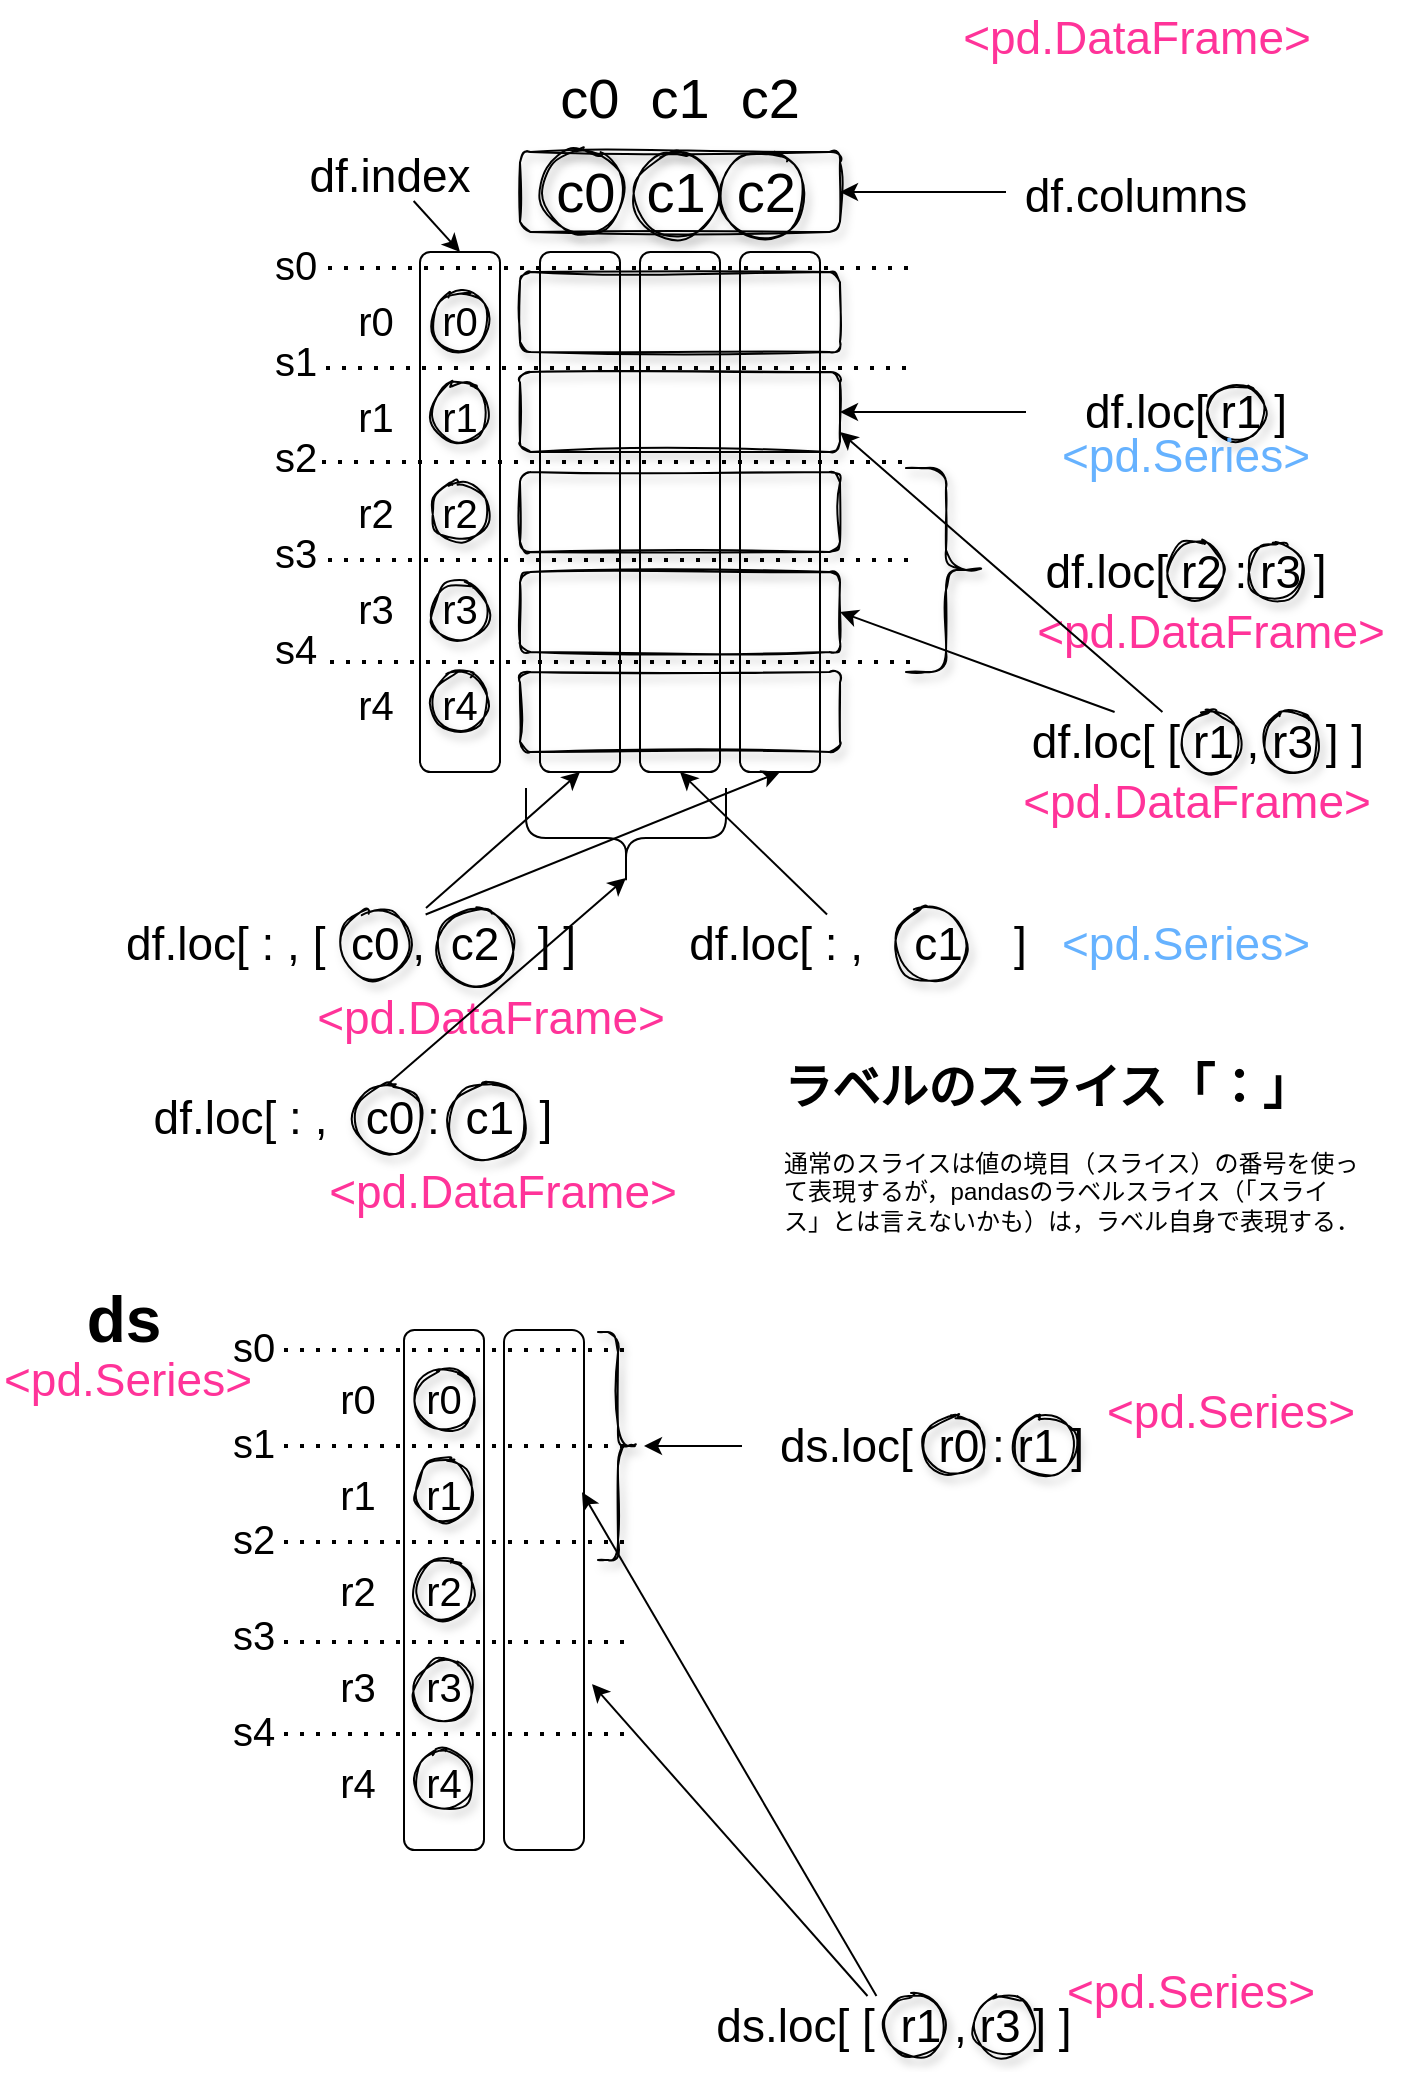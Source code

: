 <mxfile>
    <diagram id="Z9NfkE0Gaz2DqiLAO_H8" name="ページ1">
        <mxGraphModel dx="718" dy="520" grid="1" gridSize="10" guides="1" tooltips="1" connect="1" arrows="1" fold="1" page="1" pageScale="1" pageWidth="827" pageHeight="1169" math="0" shadow="0">
            <root>
                <mxCell id="0"/>
                <mxCell id="1" parent="0"/>
                <mxCell id="2" value="" style="rounded=1;whiteSpace=wrap;html=1;arcSize=13;" parent="1" vertex="1">
                    <mxGeometry x="297" y="132" width="40" height="260" as="geometry"/>
                </mxCell>
                <mxCell id="5" value="" style="rounded=1;whiteSpace=wrap;html=1;arcSize=13;" parent="1" vertex="1">
                    <mxGeometry x="347" y="132" width="40" height="260" as="geometry"/>
                </mxCell>
                <mxCell id="6" value="" style="rounded=1;whiteSpace=wrap;html=1;arcSize=13;" parent="1" vertex="1">
                    <mxGeometry x="397" y="132" width="40" height="260" as="geometry"/>
                </mxCell>
                <mxCell id="7" value="" style="rounded=1;whiteSpace=wrap;html=1;arcSize=13;rotation=-90;shadow=1;sketch=1;fillColor=none;" parent="1" vertex="1">
                    <mxGeometry x="347" y="82" width="40" height="160" as="geometry"/>
                </mxCell>
                <mxCell id="8" value="" style="rounded=1;whiteSpace=wrap;html=1;arcSize=13;rotation=-90;shadow=1;sketch=1;fillColor=none;" parent="1" vertex="1">
                    <mxGeometry x="347" y="132" width="40" height="160" as="geometry"/>
                </mxCell>
                <mxCell id="9" value="" style="rounded=1;whiteSpace=wrap;html=1;arcSize=13;rotation=-90;shadow=1;sketch=1;fillColor=none;" parent="1" vertex="1">
                    <mxGeometry x="347" y="232" width="40" height="160" as="geometry"/>
                </mxCell>
                <mxCell id="10" value="" style="rounded=1;whiteSpace=wrap;html=1;arcSize=13;rotation=-90;shadow=1;sketch=1;fillColor=none;" parent="1" vertex="1">
                    <mxGeometry x="347" y="182" width="40" height="160" as="geometry"/>
                </mxCell>
                <mxCell id="11" value="" style="rounded=1;whiteSpace=wrap;html=1;arcSize=13;rotation=-90;shadow=1;sketch=1;fillColor=none;" parent="1" vertex="1">
                    <mxGeometry x="347" y="282" width="40" height="160" as="geometry"/>
                </mxCell>
                <mxCell id="12" value="" style="rounded=1;whiteSpace=wrap;html=1;arcSize=13;rotation=-90;shadow=1;sketch=1;fillColor=none;" parent="1" vertex="1">
                    <mxGeometry x="347" y="22" width="40" height="160" as="geometry"/>
                </mxCell>
                <mxCell id="13" value="" style="rounded=1;whiteSpace=wrap;html=1;arcSize=13;" parent="1" vertex="1">
                    <mxGeometry x="237" y="132" width="40" height="260" as="geometry"/>
                </mxCell>
                <mxCell id="14" value="&lt;font style=&quot;font-size: 28px&quot;&gt;c0&amp;nbsp; c1&amp;nbsp; c2&lt;/font&gt;" style="text;html=1;strokeColor=none;fillColor=none;align=center;verticalAlign=middle;whiteSpace=wrap;rounded=0;shadow=1;sketch=1;" parent="1" vertex="1">
                    <mxGeometry x="290" y="87" width="150" height="30" as="geometry"/>
                </mxCell>
                <mxCell id="15" value="&lt;font style=&quot;font-size: 20px&quot;&gt;r0&lt;br&gt;&lt;br&gt;r1&lt;br&gt;&lt;br&gt;r2&lt;br&gt;&lt;br&gt;r3&lt;br&gt;&lt;br&gt;r4&lt;br&gt;&lt;/font&gt;" style="text;html=1;strokeColor=none;fillColor=none;align=center;verticalAlign=middle;whiteSpace=wrap;rounded=0;shadow=1;sketch=1;" parent="1" vertex="1">
                    <mxGeometry x="242" y="138" width="30" height="248" as="geometry"/>
                </mxCell>
                <mxCell id="21" style="edgeStyle=none;html=1;entryX=0.5;entryY=1;entryDx=0;entryDy=0;fontSize=23;" parent="1" source="19" target="12" edge="1">
                    <mxGeometry relative="1" as="geometry"/>
                </mxCell>
                <mxCell id="19" value="&lt;font style=&quot;font-size: 23px&quot;&gt;df.columns&lt;/font&gt;" style="text;html=1;strokeColor=none;fillColor=none;align=center;verticalAlign=middle;whiteSpace=wrap;rounded=0;shadow=1;sketch=1;fontSize=28;" parent="1" vertex="1">
                    <mxGeometry x="530" y="87" width="130" height="30" as="geometry"/>
                </mxCell>
                <mxCell id="24" style="edgeStyle=none;html=1;entryX=0.5;entryY=0;entryDx=0;entryDy=0;fontSize=23;" parent="1" source="22" target="13" edge="1">
                    <mxGeometry relative="1" as="geometry"/>
                </mxCell>
                <mxCell id="22" value="df.index" style="text;html=1;strokeColor=none;fillColor=none;align=center;verticalAlign=middle;whiteSpace=wrap;rounded=0;shadow=1;sketch=1;fontSize=23;" parent="1" vertex="1">
                    <mxGeometry x="172" y="80.5" width="100" height="26" as="geometry"/>
                </mxCell>
                <mxCell id="26" value="&lt;font style=&quot;font-size: 28px&quot;&gt;c0&amp;nbsp; c1&amp;nbsp; c2&lt;/font&gt;" style="text;html=1;strokeColor=none;fillColor=none;align=center;verticalAlign=middle;whiteSpace=wrap;rounded=0;shadow=1;sketch=1;" parent="1" vertex="1">
                    <mxGeometry x="292" y="40" width="150" height="30" as="geometry"/>
                </mxCell>
                <mxCell id="27" value="&lt;font style=&quot;font-size: 20px&quot;&gt;r0&lt;br&gt;&lt;br&gt;r1&lt;br&gt;&lt;br&gt;r2&lt;br&gt;&lt;br&gt;r3&lt;br&gt;&lt;br&gt;r4&lt;br&gt;&lt;/font&gt;" style="text;html=1;strokeColor=none;fillColor=none;align=center;verticalAlign=middle;whiteSpace=wrap;rounded=0;shadow=1;sketch=1;" parent="1" vertex="1">
                    <mxGeometry x="200" y="138" width="30" height="248" as="geometry"/>
                </mxCell>
                <mxCell id="28" value="" style="ellipse;whiteSpace=wrap;html=1;aspect=fixed;shadow=1;sketch=1;fontSize=23;fillColor=none;" parent="1" vertex="1">
                    <mxGeometry x="242" y="342" width="30" height="30" as="geometry"/>
                </mxCell>
                <mxCell id="29" value="" style="ellipse;whiteSpace=wrap;html=1;aspect=fixed;shadow=1;sketch=1;fontSize=23;fillColor=none;" parent="1" vertex="1">
                    <mxGeometry x="242" y="297" width="30" height="30" as="geometry"/>
                </mxCell>
                <mxCell id="30" value="" style="ellipse;whiteSpace=wrap;html=1;aspect=fixed;shadow=1;sketch=1;fontSize=23;fillColor=none;" parent="1" vertex="1">
                    <mxGeometry x="242" y="247" width="30" height="30" as="geometry"/>
                </mxCell>
                <mxCell id="31" value="" style="ellipse;whiteSpace=wrap;html=1;aspect=fixed;shadow=1;sketch=1;fontSize=23;fillColor=none;" parent="1" vertex="1">
                    <mxGeometry x="242" y="197" width="30" height="30" as="geometry"/>
                </mxCell>
                <mxCell id="32" value="" style="ellipse;whiteSpace=wrap;html=1;aspect=fixed;shadow=1;sketch=1;fontSize=23;fillColor=none;" parent="1" vertex="1">
                    <mxGeometry x="242" y="152" width="30" height="30" as="geometry"/>
                </mxCell>
                <mxCell id="33" value="" style="ellipse;whiteSpace=wrap;html=1;aspect=fixed;shadow=1;sketch=1;fontSize=23;fillColor=none;" parent="1" vertex="1">
                    <mxGeometry x="297" y="80.5" width="43" height="43" as="geometry"/>
                </mxCell>
                <mxCell id="34" value="" style="ellipse;whiteSpace=wrap;html=1;aspect=fixed;shadow=1;sketch=1;fontSize=23;fillColor=none;" parent="1" vertex="1">
                    <mxGeometry x="343.5" y="82" width="43" height="43" as="geometry"/>
                </mxCell>
                <mxCell id="35" value="" style="ellipse;whiteSpace=wrap;html=1;aspect=fixed;shadow=1;sketch=1;fontSize=23;fillColor=none;" parent="1" vertex="1">
                    <mxGeometry x="387" y="82" width="43" height="43" as="geometry"/>
                </mxCell>
                <mxCell id="49" value="" style="group" parent="1" vertex="1" connectable="0">
                    <mxGeometry x="430" y="460" width="260" height="36.5" as="geometry"/>
                </mxCell>
                <mxCell id="38" value="" style="ellipse;whiteSpace=wrap;html=1;aspect=fixed;shadow=1;sketch=1;fontSize=23;fillColor=none;movable=0;resizable=0;rotatable=0;deletable=0;editable=0;connectable=0;" parent="49" vertex="1">
                    <mxGeometry x="44" width="36.5" height="36.5" as="geometry"/>
                </mxCell>
                <mxCell id="45" value="df.loc[ : ,&amp;nbsp; &amp;nbsp; c1&amp;nbsp; &amp;nbsp; ]" style="text;html=1;strokeColor=none;fillColor=none;align=center;verticalAlign=middle;whiteSpace=wrap;rounded=0;shadow=1;sketch=1;fontSize=23;movable=1;resizable=1;rotatable=1;deletable=1;editable=1;connectable=1;" parent="49" vertex="1">
                    <mxGeometry x="-84" y="3.25" width="220" height="30" as="geometry"/>
                </mxCell>
                <mxCell id="69" value="&lt;font color=&quot;#66b2ff&quot;&gt;&amp;lt;pd.Series&amp;gt;&lt;/font&gt;" style="text;html=1;strokeColor=none;fillColor=none;align=center;verticalAlign=middle;whiteSpace=wrap;rounded=0;shadow=1;sketch=1;fontSize=23;" parent="49" vertex="1">
                    <mxGeometry x="120" y="3.25" width="140" height="30" as="geometry"/>
                </mxCell>
                <mxCell id="51" value="" style="edgeStyle=none;html=1;fontSize=23;entryX=0.5;entryY=1;entryDx=0;entryDy=0;" parent="1" source="45" target="5" edge="1">
                    <mxGeometry relative="1" as="geometry">
                        <mxPoint x="367" y="410" as="targetPoint"/>
                    </mxGeometry>
                </mxCell>
                <mxCell id="52" value="" style="endArrow=none;dashed=1;html=1;dashPattern=1 3;strokeWidth=2;fontSize=23;" parent="1" edge="1">
                    <mxGeometry width="50" height="50" relative="1" as="geometry">
                        <mxPoint x="190" y="190" as="sourcePoint"/>
                        <mxPoint x="480" y="190" as="targetPoint"/>
                    </mxGeometry>
                </mxCell>
                <mxCell id="53" value="" style="endArrow=none;dashed=1;html=1;dashPattern=1 3;strokeWidth=2;fontSize=23;" parent="1" edge="1">
                    <mxGeometry width="50" height="50" relative="1" as="geometry">
                        <mxPoint x="188" y="237" as="sourcePoint"/>
                        <mxPoint x="478" y="237" as="targetPoint"/>
                    </mxGeometry>
                </mxCell>
                <mxCell id="54" value="" style="endArrow=none;dashed=1;html=1;dashPattern=1 3;strokeWidth=2;fontSize=23;" parent="1" edge="1">
                    <mxGeometry width="50" height="50" relative="1" as="geometry">
                        <mxPoint x="191" y="286" as="sourcePoint"/>
                        <mxPoint x="481" y="286" as="targetPoint"/>
                    </mxGeometry>
                </mxCell>
                <mxCell id="55" value="" style="endArrow=none;dashed=1;html=1;dashPattern=1 3;strokeWidth=2;fontSize=23;" parent="1" edge="1">
                    <mxGeometry width="50" height="50" relative="1" as="geometry">
                        <mxPoint x="192" y="337" as="sourcePoint"/>
                        <mxPoint x="482" y="337" as="targetPoint"/>
                    </mxGeometry>
                </mxCell>
                <mxCell id="56" value="" style="endArrow=none;dashed=1;html=1;dashPattern=1 3;strokeWidth=2;fontSize=23;" parent="1" edge="1">
                    <mxGeometry width="50" height="50" relative="1" as="geometry">
                        <mxPoint x="191" y="140" as="sourcePoint"/>
                        <mxPoint x="481" y="140" as="targetPoint"/>
                    </mxGeometry>
                </mxCell>
                <mxCell id="57" value="&lt;font style=&quot;font-size: 20px&quot;&gt;s0&lt;br&gt;&lt;br&gt;s1&lt;br&gt;&lt;br&gt;s2&lt;br&gt;&lt;br&gt;s3&lt;br&gt;&lt;br&gt;s4&lt;br&gt;&lt;/font&gt;" style="text;html=1;strokeColor=none;fillColor=none;align=center;verticalAlign=middle;whiteSpace=wrap;rounded=0;shadow=1;sketch=1;" parent="1" vertex="1">
                    <mxGeometry x="160" y="110" width="30" height="248" as="geometry"/>
                </mxCell>
                <mxCell id="59" value="" style="group" parent="1" vertex="1" connectable="0">
                    <mxGeometry x="153" y="460" width="230" height="40" as="geometry"/>
                </mxCell>
                <mxCell id="60" value="" style="ellipse;whiteSpace=wrap;html=1;aspect=fixed;shadow=1;sketch=1;fontSize=23;fillColor=none;movable=0;resizable=0;rotatable=0;deletable=0;editable=0;connectable=0;" parent="59" vertex="1">
                    <mxGeometry x="44" width="36.5" height="36.5" as="geometry"/>
                </mxCell>
                <mxCell id="61" value="df.loc[ : , [&amp;nbsp; c0 ,&amp;nbsp; c2&amp;nbsp; &amp;nbsp;] ]" style="text;html=1;strokeColor=none;fillColor=none;align=center;verticalAlign=middle;whiteSpace=wrap;rounded=0;shadow=1;sketch=1;fontSize=23;movable=1;resizable=1;rotatable=1;deletable=1;editable=1;connectable=1;" parent="59" vertex="1">
                    <mxGeometry x="-79" y="3.25" width="257" height="30" as="geometry"/>
                </mxCell>
                <mxCell id="62" value="" style="ellipse;whiteSpace=wrap;html=1;aspect=fixed;shadow=1;sketch=1;fontSize=23;fillColor=none;" parent="59" vertex="1">
                    <mxGeometry x="92" width="40" height="40" as="geometry"/>
                </mxCell>
                <mxCell id="64" style="edgeStyle=none;html=1;entryX=0.5;entryY=1;entryDx=0;entryDy=0;fontSize=23;" parent="1" target="2" edge="1">
                    <mxGeometry relative="1" as="geometry">
                        <mxPoint x="343" y="437.3" as="targetPoint"/>
                        <mxPoint x="240" y="460" as="sourcePoint"/>
                    </mxGeometry>
                </mxCell>
                <mxCell id="65" style="edgeStyle=none;html=1;entryX=0.5;entryY=1;entryDx=0;entryDy=0;fontSize=23;" parent="1" source="61" target="6" edge="1">
                    <mxGeometry relative="1" as="geometry"/>
                </mxCell>
                <mxCell id="66" value="" style="shape=curlyBracket;whiteSpace=wrap;html=1;rounded=1;flipH=1;shadow=1;sketch=1;fontSize=23;fillColor=none;" parent="1" vertex="1">
                    <mxGeometry x="480" y="240" width="40" height="102" as="geometry"/>
                </mxCell>
                <mxCell id="67" value="df.loc[ r2 : r3 ]" style="text;html=1;strokeColor=none;fillColor=none;align=center;verticalAlign=middle;whiteSpace=wrap;rounded=0;shadow=1;sketch=1;fontSize=23;" parent="1" vertex="1">
                    <mxGeometry x="530" y="277" width="180" height="30" as="geometry"/>
                </mxCell>
                <mxCell id="70" value="&lt;font color=&quot;#ff3399&quot;&gt;&amp;lt;pd.DataFrame&amp;gt;&lt;/font&gt;" style="text;html=1;strokeColor=none;fillColor=none;align=center;verticalAlign=middle;whiteSpace=wrap;rounded=0;shadow=1;sketch=1;fontSize=23;" parent="1" vertex="1">
                    <mxGeometry x="502.5" y="10" width="185" height="30" as="geometry"/>
                </mxCell>
                <mxCell id="71" value="&lt;font color=&quot;#ff3399&quot;&gt;&amp;lt;pd.DataFrame&amp;gt;&lt;/font&gt;" style="text;html=1;strokeColor=none;fillColor=none;align=center;verticalAlign=middle;whiteSpace=wrap;rounded=0;shadow=1;sketch=1;fontSize=23;" parent="1" vertex="1">
                    <mxGeometry x="180" y="500" width="185" height="30" as="geometry"/>
                </mxCell>
                <mxCell id="73" style="edgeStyle=none;html=1;entryX=0.5;entryY=1;entryDx=0;entryDy=0;" edge="1" parent="1" source="72" target="8">
                    <mxGeometry relative="1" as="geometry"/>
                </mxCell>
                <mxCell id="72" value="df.loc[ r1 ]" style="text;html=1;strokeColor=none;fillColor=none;align=center;verticalAlign=middle;whiteSpace=wrap;rounded=0;shadow=1;sketch=1;fontSize=23;" vertex="1" parent="1">
                    <mxGeometry x="540" y="197" width="160" height="30" as="geometry"/>
                </mxCell>
                <mxCell id="74" value="" style="ellipse;whiteSpace=wrap;html=1;aspect=fixed;shadow=1;sketch=1;fontSize=23;fillColor=none;" vertex="1" parent="1">
                    <mxGeometry x="630" y="197" width="30" height="30" as="geometry"/>
                </mxCell>
                <mxCell id="75" value="" style="ellipse;whiteSpace=wrap;html=1;aspect=fixed;shadow=1;sketch=1;fontSize=23;fillColor=none;" vertex="1" parent="1">
                    <mxGeometry x="610" y="276" width="30" height="30" as="geometry"/>
                </mxCell>
                <mxCell id="76" value="" style="ellipse;whiteSpace=wrap;html=1;aspect=fixed;shadow=1;sketch=1;fontSize=23;fillColor=none;" vertex="1" parent="1">
                    <mxGeometry x="650" y="277" width="30" height="30" as="geometry"/>
                </mxCell>
                <mxCell id="77" value="&lt;font color=&quot;#66b2ff&quot;&gt;&amp;lt;pd.Series&amp;gt;&lt;/font&gt;" style="text;html=1;strokeColor=none;fillColor=none;align=center;verticalAlign=middle;whiteSpace=wrap;rounded=0;shadow=1;sketch=1;fontSize=23;" vertex="1" parent="1">
                    <mxGeometry x="550" y="219" width="140" height="30" as="geometry"/>
                </mxCell>
                <mxCell id="78" value="&lt;font color=&quot;#ff3399&quot;&gt;&amp;lt;pd.DataFrame&amp;gt;&lt;/font&gt;" style="text;html=1;strokeColor=none;fillColor=none;align=center;verticalAlign=middle;whiteSpace=wrap;rounded=0;shadow=1;sketch=1;fontSize=23;" vertex="1" parent="1">
                    <mxGeometry x="540" y="307" width="185" height="30" as="geometry"/>
                </mxCell>
                <mxCell id="81" style="edgeStyle=none;html=1;entryX=0.25;entryY=1;entryDx=0;entryDy=0;" edge="1" parent="1" source="79" target="8">
                    <mxGeometry relative="1" as="geometry"/>
                </mxCell>
                <mxCell id="82" style="edgeStyle=none;html=1;entryX=0.5;entryY=1;entryDx=0;entryDy=0;" edge="1" parent="1" source="79" target="9">
                    <mxGeometry relative="1" as="geometry"/>
                </mxCell>
                <mxCell id="79" value="df.loc[ [ r1 , r3 ] ]" style="text;html=1;strokeColor=none;fillColor=none;align=center;verticalAlign=middle;whiteSpace=wrap;rounded=0;shadow=1;sketch=1;fontSize=23;" vertex="1" parent="1">
                    <mxGeometry x="535.5" y="362" width="180" height="30" as="geometry"/>
                </mxCell>
                <mxCell id="80" value="&lt;font color=&quot;#ff3399&quot;&gt;&amp;lt;pd.DataFrame&amp;gt;&lt;/font&gt;" style="text;html=1;strokeColor=none;fillColor=none;align=center;verticalAlign=middle;whiteSpace=wrap;rounded=0;shadow=1;sketch=1;fontSize=23;" vertex="1" parent="1">
                    <mxGeometry x="532.5" y="392" width="185" height="30" as="geometry"/>
                </mxCell>
                <mxCell id="83" value="" style="ellipse;whiteSpace=wrap;html=1;aspect=fixed;shadow=1;sketch=1;fontSize=23;fillColor=none;" vertex="1" parent="1">
                    <mxGeometry x="617.5" y="362" width="30" height="30" as="geometry"/>
                </mxCell>
                <mxCell id="84" value="" style="ellipse;whiteSpace=wrap;html=1;aspect=fixed;shadow=1;sketch=1;fontSize=23;fillColor=none;" vertex="1" parent="1">
                    <mxGeometry x="657.5" y="362" width="30" height="30" as="geometry"/>
                </mxCell>
                <mxCell id="85" value="" style="shape=curlyBracket;whiteSpace=wrap;html=1;rounded=1;flipH=1;rotation=90;" vertex="1" parent="1">
                    <mxGeometry x="315" y="375" width="50" height="100" as="geometry"/>
                </mxCell>
                <mxCell id="86" value="" style="group" vertex="1" connectable="0" parent="1">
                    <mxGeometry x="159" y="547" width="230" height="40" as="geometry"/>
                </mxCell>
                <mxCell id="87" value="" style="ellipse;whiteSpace=wrap;html=1;aspect=fixed;shadow=1;sketch=1;fontSize=23;fillColor=none;movable=0;resizable=0;rotatable=0;deletable=0;editable=0;connectable=0;" vertex="1" parent="86">
                    <mxGeometry x="44" width="36.5" height="36.5" as="geometry"/>
                </mxCell>
                <mxCell id="88" value="df.loc[ : ,&amp;nbsp; &amp;nbsp;c0 :&amp;nbsp; c1&amp;nbsp; ]" style="text;html=1;strokeColor=none;fillColor=none;align=center;verticalAlign=middle;whiteSpace=wrap;rounded=0;shadow=1;sketch=1;fontSize=23;movable=1;resizable=1;rotatable=1;deletable=1;editable=1;connectable=1;" vertex="1" parent="86">
                    <mxGeometry x="-84" y="3.25" width="257" height="30" as="geometry"/>
                </mxCell>
                <mxCell id="89" value="" style="ellipse;whiteSpace=wrap;html=1;aspect=fixed;shadow=1;sketch=1;fontSize=23;fillColor=none;" vertex="1" parent="86">
                    <mxGeometry x="92" width="40" height="40" as="geometry"/>
                </mxCell>
                <mxCell id="90" value="&lt;font color=&quot;#ff3399&quot;&gt;&amp;lt;pd.DataFrame&amp;gt;&lt;/font&gt;" style="text;html=1;strokeColor=none;fillColor=none;align=center;verticalAlign=middle;whiteSpace=wrap;rounded=0;shadow=1;sketch=1;fontSize=23;" vertex="1" parent="1">
                    <mxGeometry x="186" y="587" width="185" height="30" as="geometry"/>
                </mxCell>
                <mxCell id="91" style="edgeStyle=none;html=1;entryX=0.1;entryY=0.5;entryDx=0;entryDy=0;fontSize=23;entryPerimeter=0;exitX=0.568;exitY=-0.075;exitDx=0;exitDy=0;exitPerimeter=0;" edge="1" parent="1" source="88" target="85">
                    <mxGeometry relative="1" as="geometry">
                        <mxPoint x="327" y="402" as="targetPoint"/>
                        <mxPoint x="250" y="470" as="sourcePoint"/>
                    </mxGeometry>
                </mxCell>
                <mxCell id="92" value="&lt;h1&gt;ラベルのスライス「：」&lt;/h1&gt;&lt;p&gt;通常のスライスは値の境目（スライス）の番号を使って表現するが，pandasのラベルスライス（「スライス」とは言えないかも）は，ラベル自身で表現する．&lt;/p&gt;" style="text;html=1;strokeColor=none;fillColor=none;spacing=5;spacingTop=-20;whiteSpace=wrap;overflow=hidden;rounded=0;" vertex="1" parent="1">
                    <mxGeometry x="414" y="530" width="296" height="120" as="geometry"/>
                </mxCell>
                <mxCell id="93" value="" style="rounded=1;whiteSpace=wrap;html=1;fontSize=18;" vertex="1" parent="1">
                    <mxGeometry x="279" y="671" width="40" height="260" as="geometry"/>
                </mxCell>
                <mxCell id="94" value="" style="rounded=1;whiteSpace=wrap;html=1;arcSize=13;" vertex="1" parent="1">
                    <mxGeometry x="229" y="671" width="40" height="260" as="geometry"/>
                </mxCell>
                <mxCell id="95" value="&lt;font style=&quot;font-size: 20px&quot;&gt;r0&lt;br&gt;&lt;br&gt;r1&lt;br&gt;&lt;br&gt;r2&lt;br&gt;&lt;br&gt;r3&lt;br&gt;&lt;br&gt;r4&lt;br&gt;&lt;/font&gt;" style="text;html=1;strokeColor=none;fillColor=none;align=center;verticalAlign=middle;whiteSpace=wrap;rounded=0;shadow=1;sketch=1;" vertex="1" parent="1">
                    <mxGeometry x="234" y="677" width="30" height="248" as="geometry"/>
                </mxCell>
                <mxCell id="96" value="" style="ellipse;whiteSpace=wrap;html=1;aspect=fixed;shadow=1;sketch=1;fontSize=23;fillColor=none;" vertex="1" parent="1">
                    <mxGeometry x="234" y="881" width="30" height="30" as="geometry"/>
                </mxCell>
                <mxCell id="97" value="" style="ellipse;whiteSpace=wrap;html=1;aspect=fixed;shadow=1;sketch=1;fontSize=23;fillColor=none;" vertex="1" parent="1">
                    <mxGeometry x="234" y="836" width="30" height="30" as="geometry"/>
                </mxCell>
                <mxCell id="98" value="" style="ellipse;whiteSpace=wrap;html=1;aspect=fixed;shadow=1;sketch=1;fontSize=23;fillColor=none;" vertex="1" parent="1">
                    <mxGeometry x="234" y="786" width="30" height="30" as="geometry"/>
                </mxCell>
                <mxCell id="99" value="" style="ellipse;whiteSpace=wrap;html=1;aspect=fixed;shadow=1;sketch=1;fontSize=23;fillColor=none;" vertex="1" parent="1">
                    <mxGeometry x="234" y="736" width="30" height="30" as="geometry"/>
                </mxCell>
                <mxCell id="100" value="" style="ellipse;whiteSpace=wrap;html=1;aspect=fixed;shadow=1;sketch=1;fontSize=23;fillColor=none;" vertex="1" parent="1">
                    <mxGeometry x="234" y="691" width="30" height="30" as="geometry"/>
                </mxCell>
                <mxCell id="101" value="&lt;span style=&quot;font-size: 32px&quot;&gt;&lt;b&gt;ds&lt;/b&gt;&lt;/span&gt;" style="text;html=1;strokeColor=none;fillColor=none;align=center;verticalAlign=middle;whiteSpace=wrap;rounded=0;fontSize=18;" vertex="1" parent="1">
                    <mxGeometry x="59" y="651" width="60" height="30" as="geometry"/>
                </mxCell>
                <mxCell id="102" value="&lt;font color=&quot;#ff3399&quot;&gt;&amp;lt;pd.Series&amp;gt;&lt;/font&gt;" style="text;html=1;strokeColor=none;fillColor=none;align=center;verticalAlign=middle;whiteSpace=wrap;rounded=0;shadow=1;sketch=1;fontSize=23;" vertex="1" parent="1">
                    <mxGeometry x="31" y="681" width="120" height="30" as="geometry"/>
                </mxCell>
                <mxCell id="103" value="&lt;font style=&quot;font-size: 20px&quot;&gt;s0&lt;br&gt;&lt;br&gt;s1&lt;br&gt;&lt;br&gt;s2&lt;br&gt;&lt;br&gt;s3&lt;br&gt;&lt;br&gt;s4&lt;br&gt;&lt;/font&gt;" style="text;html=1;strokeColor=none;fillColor=none;align=center;verticalAlign=middle;whiteSpace=wrap;rounded=0;shadow=1;sketch=1;" vertex="1" parent="1">
                    <mxGeometry x="139" y="651" width="30" height="248" as="geometry"/>
                </mxCell>
                <mxCell id="104" value="" style="endArrow=none;dashed=1;html=1;dashPattern=1 3;strokeWidth=2;fontSize=23;" edge="1" parent="1">
                    <mxGeometry width="50" height="50" relative="1" as="geometry">
                        <mxPoint x="169" y="729" as="sourcePoint"/>
                        <mxPoint x="339" y="729" as="targetPoint"/>
                    </mxGeometry>
                </mxCell>
                <mxCell id="105" value="" style="endArrow=none;dashed=1;html=1;dashPattern=1 3;strokeWidth=2;fontSize=23;" edge="1" parent="1">
                    <mxGeometry width="50" height="50" relative="1" as="geometry">
                        <mxPoint x="169" y="777" as="sourcePoint"/>
                        <mxPoint x="339" y="777" as="targetPoint"/>
                    </mxGeometry>
                </mxCell>
                <mxCell id="106" value="" style="endArrow=none;dashed=1;html=1;dashPattern=1 3;strokeWidth=2;fontSize=23;" edge="1" parent="1">
                    <mxGeometry width="50" height="50" relative="1" as="geometry">
                        <mxPoint x="169" y="873" as="sourcePoint"/>
                        <mxPoint x="339" y="873" as="targetPoint"/>
                    </mxGeometry>
                </mxCell>
                <mxCell id="107" value="" style="endArrow=none;dashed=1;html=1;dashPattern=1 3;strokeWidth=2;fontSize=23;" edge="1" parent="1">
                    <mxGeometry width="50" height="50" relative="1" as="geometry">
                        <mxPoint x="169" y="681" as="sourcePoint"/>
                        <mxPoint x="339" y="681" as="targetPoint"/>
                    </mxGeometry>
                </mxCell>
                <mxCell id="108" value="&lt;font style=&quot;font-size: 20px&quot;&gt;r0&lt;br&gt;&lt;br&gt;r1&lt;br&gt;&lt;br&gt;r2&lt;br&gt;&lt;br&gt;r3&lt;br&gt;&lt;br&gt;r4&lt;br&gt;&lt;/font&gt;" style="text;html=1;strokeColor=none;fillColor=none;align=center;verticalAlign=middle;whiteSpace=wrap;rounded=0;shadow=1;sketch=1;" vertex="1" parent="1">
                    <mxGeometry x="191" y="677" width="30" height="248" as="geometry"/>
                </mxCell>
                <mxCell id="109" value="" style="endArrow=none;dashed=1;html=1;dashPattern=1 3;strokeWidth=2;fontSize=23;" edge="1" parent="1">
                    <mxGeometry width="50" height="50" relative="1" as="geometry">
                        <mxPoint x="169" y="827" as="sourcePoint"/>
                        <mxPoint x="339" y="827" as="targetPoint"/>
                    </mxGeometry>
                </mxCell>
                <mxCell id="119" value="" style="shape=curlyBracket;whiteSpace=wrap;html=1;rounded=1;flipH=1;shadow=1;sketch=1;fontSize=23;fontColor=#66B2FF;fillColor=none;" vertex="1" parent="1">
                    <mxGeometry x="326" y="672" width="20" height="114" as="geometry"/>
                </mxCell>
                <mxCell id="120" style="edgeStyle=none;html=1;fontSize=23;fontColor=#66B2FF;" edge="1" parent="1" source="121">
                    <mxGeometry relative="1" as="geometry">
                        <mxPoint x="349" y="729" as="targetPoint"/>
                    </mxGeometry>
                </mxCell>
                <mxCell id="121" value="ds.loc[&amp;nbsp; r0 : r1 ]" style="text;html=1;strokeColor=none;fillColor=none;align=center;verticalAlign=middle;whiteSpace=wrap;rounded=0;shadow=1;sketch=1;fontSize=23;" vertex="1" parent="1">
                    <mxGeometry x="398" y="714" width="190" height="30" as="geometry"/>
                </mxCell>
                <mxCell id="122" value="" style="ellipse;whiteSpace=wrap;html=1;aspect=fixed;shadow=1;sketch=1;fontSize=23;fillColor=none;" vertex="1" parent="1">
                    <mxGeometry x="489" y="714" width="30" height="30" as="geometry"/>
                </mxCell>
                <mxCell id="123" value="" style="ellipse;whiteSpace=wrap;html=1;aspect=fixed;shadow=1;sketch=1;fontSize=23;fillColor=none;" vertex="1" parent="1">
                    <mxGeometry x="534" y="714" width="30" height="30" as="geometry"/>
                </mxCell>
                <mxCell id="125" value="&lt;font color=&quot;#ff3399&quot;&gt;&amp;lt;pd.Series&amp;gt;&lt;/font&gt;" style="text;html=1;strokeColor=none;fillColor=none;align=center;verticalAlign=middle;whiteSpace=wrap;rounded=0;shadow=1;sketch=1;fontSize=23;" vertex="1" parent="1">
                    <mxGeometry x="569" y="697" width="146.5" height="30" as="geometry"/>
                </mxCell>
                <mxCell id="126" style="edgeStyle=none;html=1;entryX=0.975;entryY=0.312;entryDx=0;entryDy=0;entryPerimeter=0;fontSize=23;fontColor=#66B2FF;" edge="1" parent="1" source="128" target="93">
                    <mxGeometry relative="1" as="geometry"/>
                </mxCell>
                <mxCell id="127" style="edgeStyle=none;html=1;entryX=1.1;entryY=0.681;entryDx=0;entryDy=0;entryPerimeter=0;fontSize=23;fontColor=#66B2FF;" edge="1" parent="1" source="128" target="93">
                    <mxGeometry relative="1" as="geometry"/>
                </mxCell>
                <mxCell id="128" value="ds.loc[ [&amp;nbsp; r1 , r3 ] ]" style="text;html=1;strokeColor=none;fillColor=none;align=center;verticalAlign=middle;whiteSpace=wrap;rounded=0;shadow=1;sketch=1;fontSize=23;" vertex="1" parent="1">
                    <mxGeometry x="370" y="1004" width="208" height="30" as="geometry"/>
                </mxCell>
                <mxCell id="129" value="" style="ellipse;whiteSpace=wrap;html=1;aspect=fixed;shadow=1;sketch=1;fontSize=23;fillColor=none;" vertex="1" parent="1">
                    <mxGeometry x="469" y="1004" width="30" height="30" as="geometry"/>
                </mxCell>
                <mxCell id="130" value="" style="ellipse;whiteSpace=wrap;html=1;aspect=fixed;shadow=1;sketch=1;fontSize=23;fillColor=none;" vertex="1" parent="1">
                    <mxGeometry x="514" y="1004" width="30" height="30" as="geometry"/>
                </mxCell>
                <mxCell id="132" value="&lt;font color=&quot;#ff3399&quot;&gt;&amp;lt;pd.Series&amp;gt;&lt;/font&gt;" style="text;html=1;strokeColor=none;fillColor=none;align=center;verticalAlign=middle;whiteSpace=wrap;rounded=0;shadow=1;sketch=1;fontSize=23;" vertex="1" parent="1">
                    <mxGeometry x="549" y="987" width="146.5" height="30" as="geometry"/>
                </mxCell>
            </root>
        </mxGraphModel>
    </diagram>
</mxfile>
